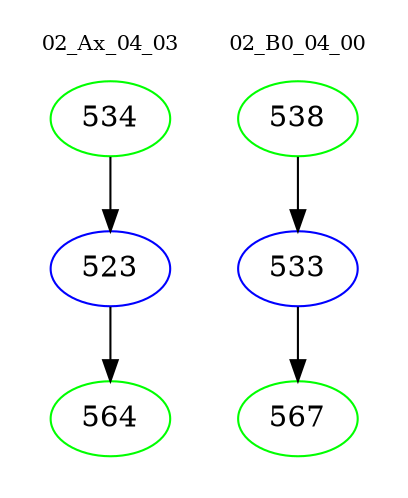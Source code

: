 digraph{
subgraph cluster_0 {
color = white
label = "02_Ax_04_03";
fontsize=10;
T0_534 [label="534", color="green"]
T0_534 -> T0_523 [color="black"]
T0_523 [label="523", color="blue"]
T0_523 -> T0_564 [color="black"]
T0_564 [label="564", color="green"]
}
subgraph cluster_1 {
color = white
label = "02_B0_04_00";
fontsize=10;
T1_538 [label="538", color="green"]
T1_538 -> T1_533 [color="black"]
T1_533 [label="533", color="blue"]
T1_533 -> T1_567 [color="black"]
T1_567 [label="567", color="green"]
}
}

